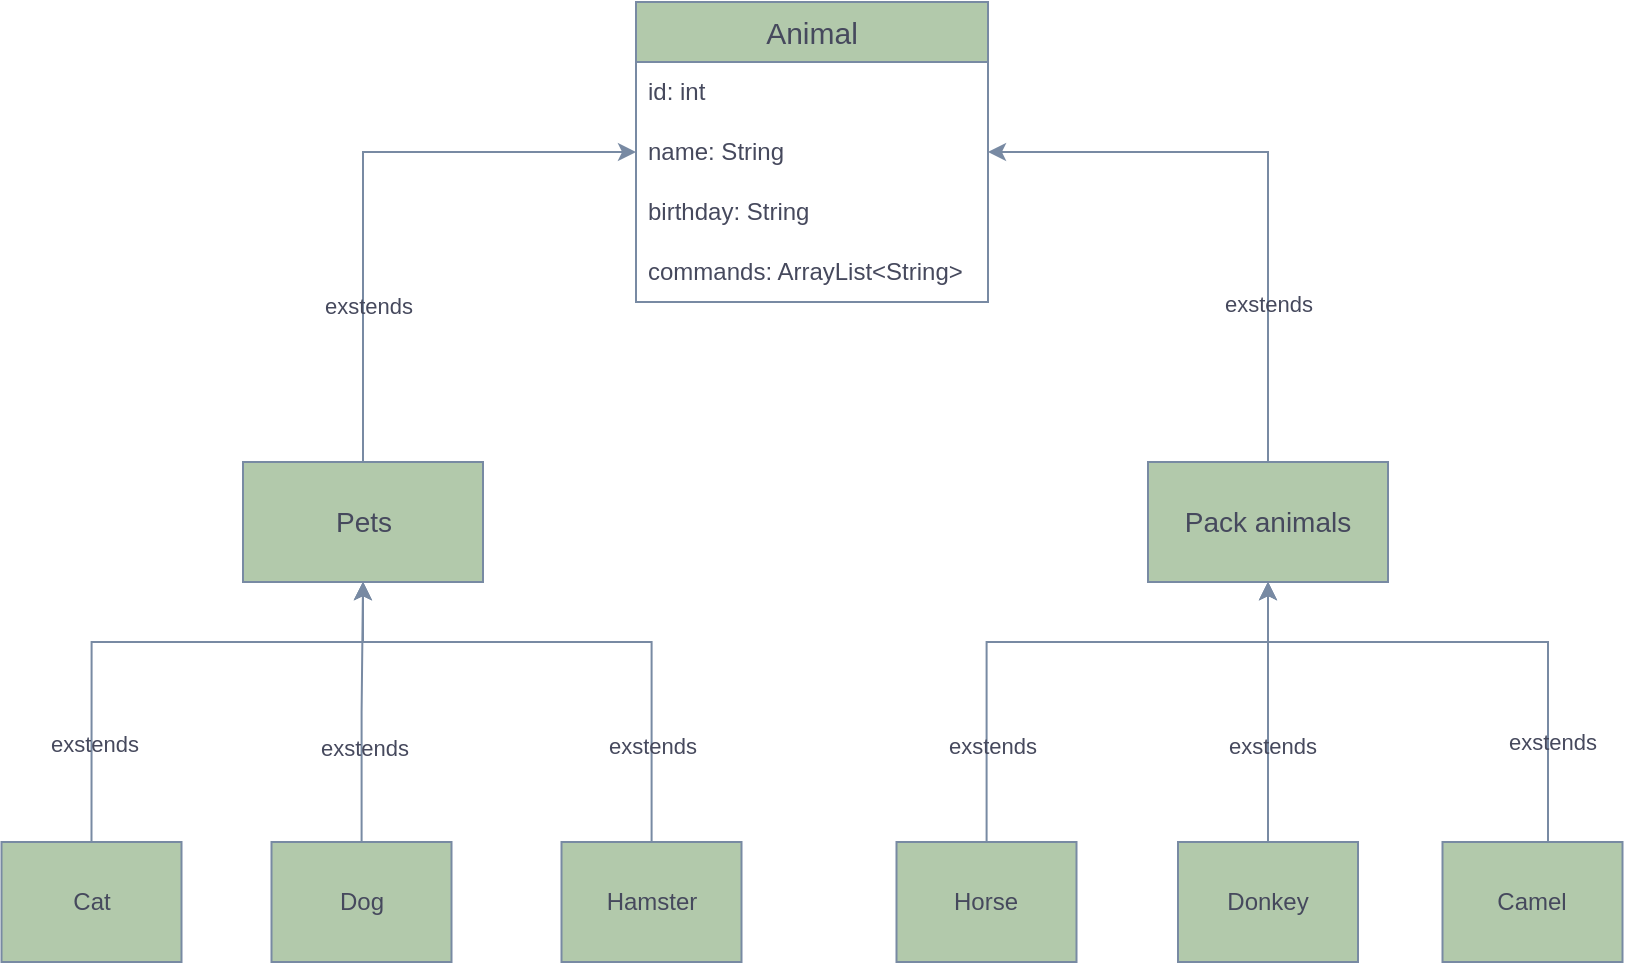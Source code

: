 <mxfile version="24.7.7">
  <diagram name="Страница — 1" id="Phtm61Pl4JO7pt1aCnUe">
    <mxGraphModel dx="867" dy="507" grid="1" gridSize="10" guides="1" tooltips="1" connect="1" arrows="1" fold="1" page="1" pageScale="1" pageWidth="827" pageHeight="1169" math="0" shadow="0">
      <root>
        <mxCell id="0" />
        <mxCell id="1" parent="0" />
        <mxCell id="8CoznZ1QwLFMuTIEQVtO-1" value="&lt;font style=&quot;font-size: 15px;&quot;&gt;Animal&lt;/font&gt;" style="swimlane;fontStyle=0;childLayout=stackLayout;horizontal=1;startSize=30;horizontalStack=0;resizeParent=1;resizeParentMax=0;resizeLast=0;collapsible=1;marginBottom=0;whiteSpace=wrap;html=1;labelBackgroundColor=none;fillColor=#B2C9AB;strokeColor=#788AA3;fontColor=#46495D;" parent="1" vertex="1">
          <mxGeometry x="326" y="40" width="176" height="150" as="geometry">
            <mxRectangle x="344" y="40" width="80" height="30" as="alternateBounds" />
          </mxGeometry>
        </mxCell>
        <mxCell id="8CoznZ1QwLFMuTIEQVtO-2" value="id: int" style="text;strokeColor=none;fillColor=none;align=left;verticalAlign=middle;spacingLeft=4;spacingRight=4;overflow=hidden;points=[[0,0.5],[1,0.5]];portConstraint=eastwest;rotatable=0;whiteSpace=wrap;html=1;labelBackgroundColor=none;fontColor=#46495D;" parent="8CoznZ1QwLFMuTIEQVtO-1" vertex="1">
          <mxGeometry y="30" width="176" height="30" as="geometry" />
        </mxCell>
        <mxCell id="8CoznZ1QwLFMuTIEQVtO-3" value="name: String" style="text;strokeColor=none;fillColor=none;align=left;verticalAlign=middle;spacingLeft=4;spacingRight=4;overflow=hidden;points=[[0,0.5],[1,0.5]];portConstraint=eastwest;rotatable=0;whiteSpace=wrap;html=1;labelBackgroundColor=none;fontColor=#46495D;" parent="8CoznZ1QwLFMuTIEQVtO-1" vertex="1">
          <mxGeometry y="60" width="176" height="30" as="geometry" />
        </mxCell>
        <mxCell id="8CoznZ1QwLFMuTIEQVtO-7" value="birthday: String" style="text;strokeColor=none;fillColor=none;align=left;verticalAlign=middle;spacingLeft=4;spacingRight=4;overflow=hidden;points=[[0,0.5],[1,0.5]];portConstraint=eastwest;rotatable=0;whiteSpace=wrap;html=1;labelBackgroundColor=none;fontColor=#46495D;" parent="8CoznZ1QwLFMuTIEQVtO-1" vertex="1">
          <mxGeometry y="90" width="176" height="30" as="geometry" />
        </mxCell>
        <mxCell id="8CoznZ1QwLFMuTIEQVtO-4" value="commands: ArrayList&amp;lt;String&amp;gt;" style="text;strokeColor=none;fillColor=none;align=left;verticalAlign=middle;spacingLeft=4;spacingRight=4;overflow=hidden;points=[[0,0.5],[1,0.5]];portConstraint=eastwest;rotatable=0;whiteSpace=wrap;html=1;labelBackgroundColor=none;fontColor=#46495D;" parent="8CoznZ1QwLFMuTIEQVtO-1" vertex="1">
          <mxGeometry y="120" width="176" height="30" as="geometry" />
        </mxCell>
        <mxCell id="8CoznZ1QwLFMuTIEQVtO-31" style="edgeStyle=orthogonalEdgeStyle;rounded=0;orthogonalLoop=1;jettySize=auto;html=1;exitX=0.5;exitY=0;exitDx=0;exitDy=0;entryX=0;entryY=0.5;entryDx=0;entryDy=0;labelBackgroundColor=none;strokeColor=#788AA3;fontColor=default;" parent="1" source="8CoznZ1QwLFMuTIEQVtO-5" target="8CoznZ1QwLFMuTIEQVtO-3" edge="1">
          <mxGeometry relative="1" as="geometry" />
        </mxCell>
        <mxCell id="C57k4kmFp7kWhjM5iHyX-2" value="exstends" style="edgeLabel;html=1;align=center;verticalAlign=middle;resizable=0;points=[];labelBackgroundColor=none;fontColor=#46495D;" vertex="1" connectable="0" parent="8CoznZ1QwLFMuTIEQVtO-31">
          <mxGeometry x="-0.461" y="-2" relative="1" as="geometry">
            <mxPoint as="offset" />
          </mxGeometry>
        </mxCell>
        <mxCell id="8CoznZ1QwLFMuTIEQVtO-5" value="&lt;font style=&quot;font-size: 14px;&quot;&gt;Pets&lt;/font&gt;" style="rounded=0;whiteSpace=wrap;html=1;labelBackgroundColor=none;fillColor=#B2C9AB;strokeColor=#788AA3;fontColor=#46495D;" parent="1" vertex="1">
          <mxGeometry x="129.5" y="270" width="120" height="60" as="geometry" />
        </mxCell>
        <mxCell id="8CoznZ1QwLFMuTIEQVtO-30" style="edgeStyle=orthogonalEdgeStyle;rounded=0;orthogonalLoop=1;jettySize=auto;html=1;entryX=1;entryY=0.5;entryDx=0;entryDy=0;labelBackgroundColor=none;strokeColor=#788AA3;fontColor=default;" parent="1" source="8CoznZ1QwLFMuTIEQVtO-6" target="8CoznZ1QwLFMuTIEQVtO-3" edge="1">
          <mxGeometry relative="1" as="geometry" />
        </mxCell>
        <mxCell id="C57k4kmFp7kWhjM5iHyX-1" value="exstends" style="edgeLabel;html=1;align=center;verticalAlign=middle;resizable=0;points=[];labelBackgroundColor=none;fontColor=#46495D;" vertex="1" connectable="0" parent="8CoznZ1QwLFMuTIEQVtO-30">
          <mxGeometry x="-0.373" y="-1" relative="1" as="geometry">
            <mxPoint x="-1" y="13" as="offset" />
          </mxGeometry>
        </mxCell>
        <mxCell id="8CoznZ1QwLFMuTIEQVtO-6" value="&lt;font style=&quot;font-size: 14px;&quot;&gt;Pack animals&lt;/font&gt;" style="rounded=0;whiteSpace=wrap;html=1;labelBackgroundColor=none;fillColor=#B2C9AB;strokeColor=#788AA3;fontColor=#46495D;" parent="1" vertex="1">
          <mxGeometry x="582" y="270" width="120" height="60" as="geometry" />
        </mxCell>
        <mxCell id="8CoznZ1QwLFMuTIEQVtO-18" style="edgeStyle=orthogonalEdgeStyle;rounded=0;orthogonalLoop=1;jettySize=auto;html=1;exitX=0.5;exitY=0;exitDx=0;exitDy=0;entryX=0.5;entryY=1;entryDx=0;entryDy=0;labelBackgroundColor=none;strokeColor=#788AA3;fontColor=default;" parent="1" source="8CoznZ1QwLFMuTIEQVtO-12" target="8CoznZ1QwLFMuTIEQVtO-5" edge="1">
          <mxGeometry relative="1" as="geometry">
            <Array as="points">
              <mxPoint x="54" y="360" />
              <mxPoint x="190" y="360" />
            </Array>
          </mxGeometry>
        </mxCell>
        <mxCell id="C57k4kmFp7kWhjM5iHyX-3" value="exstends" style="edgeLabel;html=1;align=center;verticalAlign=middle;resizable=0;points=[];labelBackgroundColor=none;fontColor=#46495D;" vertex="1" connectable="0" parent="8CoznZ1QwLFMuTIEQVtO-18">
          <mxGeometry x="-0.687" y="-1" relative="1" as="geometry">
            <mxPoint y="-8" as="offset" />
          </mxGeometry>
        </mxCell>
        <mxCell id="8CoznZ1QwLFMuTIEQVtO-12" value="Cat" style="rounded=0;whiteSpace=wrap;html=1;labelBackgroundColor=none;fillColor=#B2C9AB;strokeColor=#788AA3;fontColor=#46495D;" parent="1" vertex="1">
          <mxGeometry x="8.75" y="460" width="90" height="60" as="geometry" />
        </mxCell>
        <mxCell id="8CoznZ1QwLFMuTIEQVtO-35" style="edgeStyle=orthogonalEdgeStyle;rounded=0;orthogonalLoop=1;jettySize=auto;html=1;entryX=0.5;entryY=1;entryDx=0;entryDy=0;labelBackgroundColor=none;strokeColor=#788AA3;fontColor=default;" parent="1" source="8CoznZ1QwLFMuTIEQVtO-13" target="8CoznZ1QwLFMuTIEQVtO-5" edge="1">
          <mxGeometry relative="1" as="geometry" />
        </mxCell>
        <mxCell id="C57k4kmFp7kWhjM5iHyX-4" value="exstends" style="edgeLabel;html=1;align=center;verticalAlign=middle;resizable=0;points=[];labelBackgroundColor=none;fontColor=#46495D;" vertex="1" connectable="0" parent="8CoznZ1QwLFMuTIEQVtO-35">
          <mxGeometry x="-0.271" y="-1" relative="1" as="geometry">
            <mxPoint as="offset" />
          </mxGeometry>
        </mxCell>
        <mxCell id="8CoznZ1QwLFMuTIEQVtO-13" value="Dog" style="rounded=0;whiteSpace=wrap;html=1;labelBackgroundColor=none;fillColor=#B2C9AB;strokeColor=#788AA3;fontColor=#46495D;" parent="1" vertex="1">
          <mxGeometry x="143.75" y="460" width="90" height="60" as="geometry" />
        </mxCell>
        <mxCell id="8CoznZ1QwLFMuTIEQVtO-36" style="edgeStyle=orthogonalEdgeStyle;rounded=0;orthogonalLoop=1;jettySize=auto;html=1;entryX=0.5;entryY=1;entryDx=0;entryDy=0;labelBackgroundColor=none;strokeColor=#788AA3;fontColor=default;" parent="1" source="8CoznZ1QwLFMuTIEQVtO-14" target="8CoznZ1QwLFMuTIEQVtO-5" edge="1">
          <mxGeometry relative="1" as="geometry">
            <Array as="points">
              <mxPoint x="334" y="360" />
              <mxPoint x="190" y="360" />
            </Array>
          </mxGeometry>
        </mxCell>
        <mxCell id="C57k4kmFp7kWhjM5iHyX-5" value="exstends" style="edgeLabel;html=1;align=center;verticalAlign=middle;resizable=0;points=[];labelBackgroundColor=none;fontColor=#46495D;" vertex="1" connectable="0" parent="8CoznZ1QwLFMuTIEQVtO-36">
          <mxGeometry x="-0.645" y="-2" relative="1" as="geometry">
            <mxPoint x="-2" as="offset" />
          </mxGeometry>
        </mxCell>
        <mxCell id="8CoznZ1QwLFMuTIEQVtO-14" value="Hamster" style="rounded=0;whiteSpace=wrap;html=1;labelBackgroundColor=none;fillColor=#B2C9AB;strokeColor=#788AA3;fontColor=#46495D;" parent="1" vertex="1">
          <mxGeometry x="288.75" y="460" width="90" height="60" as="geometry" />
        </mxCell>
        <mxCell id="8CoznZ1QwLFMuTIEQVtO-32" style="edgeStyle=orthogonalEdgeStyle;rounded=0;orthogonalLoop=1;jettySize=auto;html=1;entryX=0.5;entryY=1;entryDx=0;entryDy=0;labelBackgroundColor=none;strokeColor=#788AA3;fontColor=default;" parent="1" source="8CoznZ1QwLFMuTIEQVtO-15" target="8CoznZ1QwLFMuTIEQVtO-6" edge="1">
          <mxGeometry relative="1" as="geometry">
            <Array as="points">
              <mxPoint x="502" y="360" />
              <mxPoint x="642" y="360" />
            </Array>
          </mxGeometry>
        </mxCell>
        <mxCell id="C57k4kmFp7kWhjM5iHyX-6" value="exstends" style="edgeLabel;html=1;align=center;verticalAlign=middle;resizable=0;points=[];labelBackgroundColor=none;fontColor=#46495D;" vertex="1" connectable="0" parent="8CoznZ1QwLFMuTIEQVtO-32">
          <mxGeometry x="-0.641" y="-2" relative="1" as="geometry">
            <mxPoint as="offset" />
          </mxGeometry>
        </mxCell>
        <mxCell id="8CoznZ1QwLFMuTIEQVtO-15" value="Horse" style="rounded=0;whiteSpace=wrap;html=1;labelBackgroundColor=none;fillColor=#B2C9AB;strokeColor=#788AA3;fontColor=#46495D;" parent="1" vertex="1">
          <mxGeometry x="456.25" y="460" width="90" height="60" as="geometry" />
        </mxCell>
        <mxCell id="8CoznZ1QwLFMuTIEQVtO-33" style="edgeStyle=orthogonalEdgeStyle;rounded=0;orthogonalLoop=1;jettySize=auto;html=1;labelBackgroundColor=none;strokeColor=#788AA3;fontColor=default;" parent="1" source="8CoznZ1QwLFMuTIEQVtO-16" edge="1">
          <mxGeometry relative="1" as="geometry">
            <mxPoint x="642" y="330" as="targetPoint" />
          </mxGeometry>
        </mxCell>
        <mxCell id="C57k4kmFp7kWhjM5iHyX-8" value="exstends" style="edgeLabel;html=1;align=center;verticalAlign=middle;resizable=0;points=[];labelBackgroundColor=none;fontColor=#46495D;" vertex="1" connectable="0" parent="8CoznZ1QwLFMuTIEQVtO-33">
          <mxGeometry x="-0.239" y="-2" relative="1" as="geometry">
            <mxPoint y="1" as="offset" />
          </mxGeometry>
        </mxCell>
        <mxCell id="8CoznZ1QwLFMuTIEQVtO-16" value="Donkey" style="rounded=0;whiteSpace=wrap;html=1;labelBackgroundColor=none;fillColor=#B2C9AB;strokeColor=#788AA3;fontColor=#46495D;" parent="1" vertex="1">
          <mxGeometry x="597" y="460" width="90" height="60" as="geometry" />
        </mxCell>
        <mxCell id="8CoznZ1QwLFMuTIEQVtO-34" style="edgeStyle=orthogonalEdgeStyle;rounded=0;orthogonalLoop=1;jettySize=auto;html=1;entryX=0.5;entryY=1;entryDx=0;entryDy=0;labelBackgroundColor=none;strokeColor=#788AA3;fontColor=default;" parent="1" source="8CoznZ1QwLFMuTIEQVtO-17" target="8CoznZ1QwLFMuTIEQVtO-6" edge="1">
          <mxGeometry relative="1" as="geometry">
            <Array as="points">
              <mxPoint x="782" y="360" />
              <mxPoint x="642" y="360" />
            </Array>
          </mxGeometry>
        </mxCell>
        <mxCell id="C57k4kmFp7kWhjM5iHyX-9" value="exstends" style="edgeLabel;html=1;align=center;verticalAlign=middle;resizable=0;points=[];labelBackgroundColor=none;fontColor=#46495D;" vertex="1" connectable="0" parent="8CoznZ1QwLFMuTIEQVtO-34">
          <mxGeometry x="-0.625" y="-2" relative="1" as="geometry">
            <mxPoint as="offset" />
          </mxGeometry>
        </mxCell>
        <mxCell id="8CoznZ1QwLFMuTIEQVtO-17" value="Camel" style="rounded=0;whiteSpace=wrap;html=1;labelBackgroundColor=none;fillColor=#B2C9AB;strokeColor=#788AA3;fontColor=#46495D;" parent="1" vertex="1">
          <mxGeometry x="729.25" y="460" width="90" height="60" as="geometry" />
        </mxCell>
      </root>
    </mxGraphModel>
  </diagram>
</mxfile>
